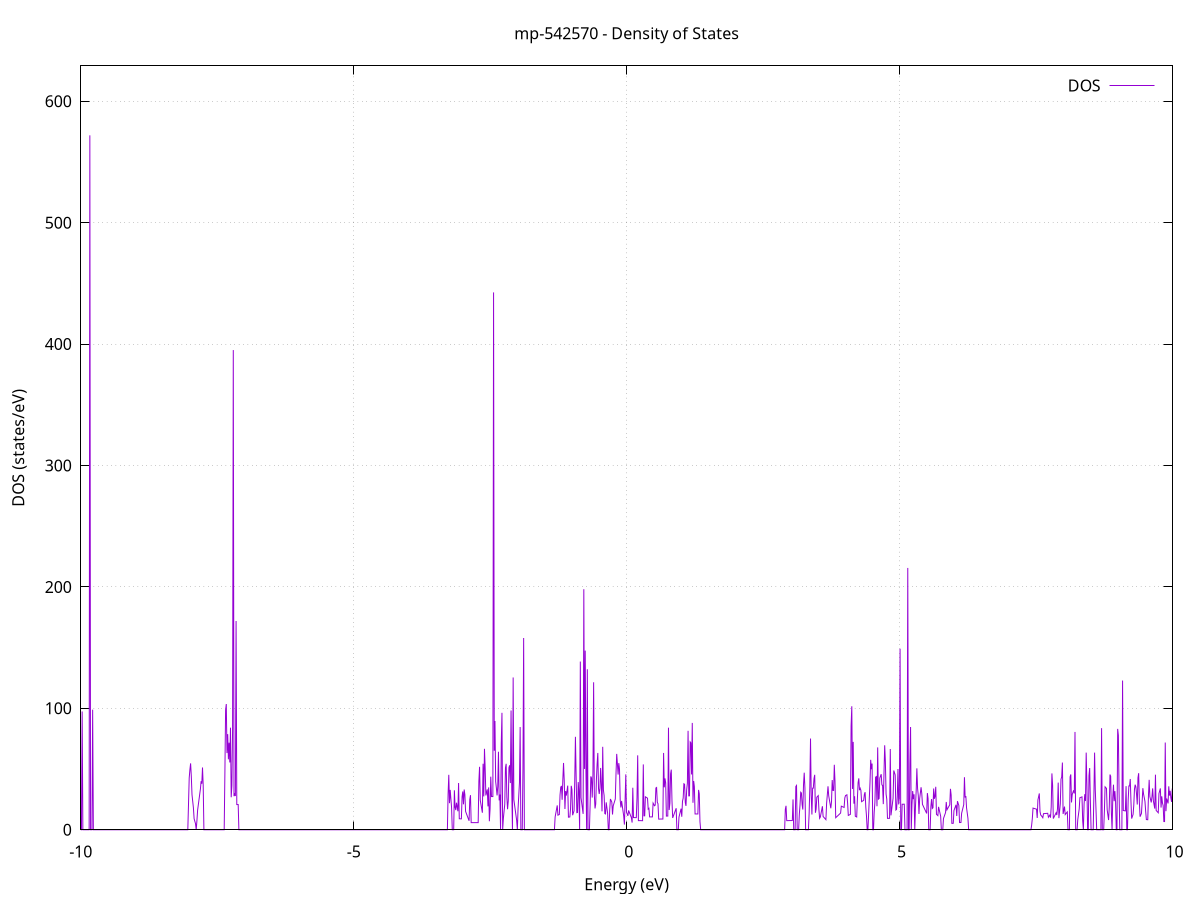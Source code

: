 set title 'mp-542570 - Density of States'
set xlabel 'Energy (eV)'
set ylabel 'DOS (states/eV)'
set grid
set xrange [-10:10]
set yrange [0:629.155]
set xzeroaxis lt -1
set terminal png size 800,600
set output 'mp-542570_dos_gnuplot.png'
plot '-' using 1:2 with lines title 'DOS'
-14.204900 0.000000
-14.192100 0.000000
-14.179300 0.000000
-14.166500 0.000000
-14.153600 0.000000
-14.140800 0.000000
-14.128000 0.000000
-14.115200 0.000000
-14.102400 0.000000
-14.089600 0.000000
-14.076700 0.000000
-14.063900 0.000000
-14.051100 0.000000
-14.038300 0.000000
-14.025500 0.000000
-14.012600 0.000000
-13.999800 0.000000
-13.987000 0.000000
-13.974200 0.000000
-13.961400 0.000000
-13.948600 0.000000
-13.935700 0.000000
-13.922900 0.000000
-13.910100 0.000000
-13.897300 0.000000
-13.884500 0.000000
-13.871600 0.000000
-13.858800 0.000000
-13.846000 0.000000
-13.833200 0.000000
-13.820400 0.000000
-13.807600 0.000000
-13.794700 0.000000
-13.781900 0.000000
-13.769100 0.000000
-13.756300 0.000000
-13.743500 0.000000
-13.730700 0.000000
-13.717800 0.000000
-13.705000 0.000000
-13.692200 0.000000
-13.679400 0.000000
-13.666600 0.000000
-13.653700 0.000000
-13.640900 0.000000
-13.628100 0.000000
-13.615300 0.000000
-13.602500 0.000000
-13.589700 0.000000
-13.576800 0.000000
-13.564000 0.000000
-13.551200 0.000000
-13.538400 0.000000
-13.525600 0.000000
-13.512700 0.000000
-13.499900 0.000000
-13.487100 0.000000
-13.474300 0.000000
-13.461500 0.000000
-13.448700 0.000000
-13.435800 0.000000
-13.423000 0.000000
-13.410200 0.000000
-13.397400 0.000000
-13.384600 0.000000
-13.371700 0.000000
-13.358900 0.000000
-13.346100 0.000000
-13.333300 0.000000
-13.320500 0.000000
-13.307700 0.000000
-13.294800 0.000000
-13.282000 0.000000
-13.269200 0.000000
-13.256400 0.000000
-13.243600 0.000000
-13.230700 0.000000
-13.217900 0.000000
-13.205100 0.000000
-13.192300 0.000000
-13.179500 0.000000
-13.166700 0.000000
-13.153800 0.000000
-13.141000 0.000000
-13.128200 0.000000
-13.115400 0.000000
-13.102600 0.000000
-13.089800 0.000000
-13.076900 0.000000
-13.064100 0.000000
-13.051300 0.000000
-13.038500 14.055400
-13.025700 20.006400
-13.012800 25.957400
-13.000000 16.840000
-12.987200 15.193200
-12.974400 50.339700
-12.961600 66.183000
-12.948800 67.317700
-12.935900 46.147400
-12.923100 0.000000
-12.910300 0.000000
-12.897500 78.580800
-12.884700 88.558800
-12.871800 78.320600
-12.859000 48.504500
-12.846200 21.142100
-12.833400 0.000000
-12.820600 0.000000
-12.807800 0.000000
-12.794900 0.000000
-12.782100 0.000000
-12.769300 0.000000
-12.756500 0.000000
-12.743700 0.000000
-12.730800 0.000000
-12.718000 0.000000
-12.705200 0.000000
-12.692400 0.000000
-12.679600 0.000000
-12.666800 0.000000
-12.653900 0.000000
-12.641100 0.000000
-12.628300 0.000000
-12.615500 0.000000
-12.602700 0.000000
-12.589800 0.000000
-12.577000 0.000000
-12.564200 0.000000
-12.551400 0.000000
-12.538600 0.000000
-12.525800 0.000000
-12.512900 0.000000
-12.500100 0.000000
-12.487300 0.000000
-12.474500 0.000000
-12.461700 0.000000
-12.448900 0.000000
-12.436000 0.000000
-12.423200 0.000000
-12.410400 0.000000
-12.397600 0.000000
-12.384800 0.000000
-12.371900 0.000000
-12.359100 0.000000
-12.346300 0.000000
-12.333500 0.000000
-12.320700 0.000000
-12.307900 0.000000
-12.295000 0.000000
-12.282200 0.000000
-12.269400 0.000000
-12.256600 0.000000
-12.243800 0.000000
-12.230900 0.000000
-12.218100 0.000000
-12.205300 0.000000
-12.192500 0.000000
-12.179700 0.000000
-12.166900 0.000000
-12.154000 0.000000
-12.141200 0.000000
-12.128400 0.000000
-12.115600 0.000000
-12.102800 0.000000
-12.089900 0.000000
-12.077100 0.000000
-12.064300 0.000000
-12.051500 0.000000
-12.038700 0.000000
-12.025900 0.000000
-12.013000 0.000000
-12.000200 0.000000
-11.987400 0.000000
-11.974600 0.000000
-11.961800 0.000000
-11.948900 0.000000
-11.936100 0.000000
-11.923300 0.000000
-11.910500 0.000000
-11.897700 0.000000
-11.884900 0.000000
-11.872000 0.000000
-11.859200 31.071400
-11.846400 119.090700
-11.833600 59.494700
-11.820800 92.616300
-11.808000 0.000000
-11.795100 112.006900
-11.782300 0.000000
-11.769500 90.706800
-11.756700 155.753600
-11.743900 159.948600
-11.731000 88.718900
-11.718200 220.281100
-11.705400 82.932400
-11.692600 85.555300
-11.679800 32.391600
-11.667000 0.000000
-11.654100 0.000000
-11.641300 0.000000
-11.628500 0.000000
-11.615700 0.000000
-11.602900 0.000000
-11.590000 0.000000
-11.577200 0.000000
-11.564400 0.000000
-11.551600 0.000000
-11.538800 0.000000
-11.526000 0.000000
-11.513100 0.000000
-11.500300 0.000000
-11.487500 0.000000
-11.474700 0.000000
-11.461900 0.000000
-11.449000 0.000000
-11.436200 0.000000
-11.423400 0.000000
-11.410600 0.000000
-11.397800 0.000000
-11.385000 0.000000
-11.372100 0.000000
-11.359300 0.000000
-11.346500 0.000000
-11.333700 0.000000
-11.320900 0.000000
-11.308000 0.000000
-11.295200 0.000000
-11.282400 0.000000
-11.269600 0.000000
-11.256800 0.000000
-11.244000 0.000000
-11.231100 0.000000
-11.218300 0.000000
-11.205500 0.000000
-11.192700 0.000000
-11.179900 0.000000
-11.167100 0.000000
-11.154200 0.000000
-11.141400 0.000000
-11.128600 0.000000
-11.115800 0.000000
-11.103000 0.000000
-11.090100 0.000000
-11.077300 0.000000
-11.064500 0.000000
-11.051700 0.000000
-11.038900 0.000000
-11.026100 0.000000
-11.013200 0.000000
-11.000400 0.000000
-10.987600 0.000000
-10.974800 0.000000
-10.962000 0.000000
-10.949100 0.000000
-10.936300 0.000000
-10.923500 0.000000
-10.910700 0.000000
-10.897900 0.000000
-10.885100 0.000000
-10.872200 0.000000
-10.859400 0.000000
-10.846600 0.000000
-10.833800 96.412400
-10.821000 34.598100
-10.808100 34.232600
-10.795300 33.867100
-10.782500 108.345300
-10.769700 137.497300
-10.756900 45.997800
-10.744100 23.108300
-10.731200 38.028600
-10.718400 0.000000
-10.705600 0.000000
-10.692800 0.000000
-10.680000 0.000000
-10.667100 0.000000
-10.654300 0.000000
-10.641500 0.000000
-10.628700 0.000000
-10.615900 0.000000
-10.603100 0.000000
-10.590200 0.000000
-10.577400 0.000000
-10.564600 0.000000
-10.551800 0.000000
-10.539000 0.000000
-10.526200 0.000000
-10.513300 0.000000
-10.500500 0.000000
-10.487700 0.000000
-10.474900 0.000000
-10.462100 0.000000
-10.449200 0.000000
-10.436400 0.000000
-10.423600 0.000000
-10.410800 0.000000
-10.398000 0.000000
-10.385200 0.000000
-10.372300 0.000000
-10.359500 0.000000
-10.346700 0.000000
-10.333900 0.000000
-10.321100 0.000000
-10.308200 0.000000
-10.295400 0.000000
-10.282600 0.000000
-10.269800 0.000000
-10.257000 0.000000
-10.244200 0.000000
-10.231300 0.000000
-10.218500 0.000000
-10.205700 0.000000
-10.192900 0.000000
-10.180100 0.000000
-10.167200 0.000000
-10.154400 0.000000
-10.141600 0.000000
-10.128800 0.000000
-10.116000 0.000000
-10.103200 0.000000
-10.090300 0.000000
-10.077500 0.000000
-10.064700 0.000000
-10.051900 0.000000
-10.039100 0.000000
-10.026200 0.000000
-10.013400 0.000000
-10.000600 0.000000
-9.987800 0.000000
-9.975000 97.463000
-9.962200 0.000000
-9.949300 0.000000
-9.936500 0.000000
-9.923700 0.000000
-9.910900 0.000000
-9.898100 0.000000
-9.885300 0.000000
-9.872400 0.000000
-9.859600 0.000000
-9.846800 0.000000
-9.834000 571.959200
-9.821200 0.000000
-9.808300 0.000000
-9.795500 0.000000
-9.782700 98.902300
-9.769900 0.000000
-9.757100 0.000000
-9.744300 0.000000
-9.731400 0.000000
-9.718600 0.000000
-9.705800 0.000000
-9.693000 0.000000
-9.680200 0.000000
-9.667300 0.000000
-9.654500 0.000000
-9.641700 0.000000
-9.628900 0.000000
-9.616100 0.000000
-9.603300 0.000000
-9.590400 0.000000
-9.577600 0.000000
-9.564800 0.000000
-9.552000 0.000000
-9.539200 0.000000
-9.526300 0.000000
-9.513500 0.000000
-9.500700 0.000000
-9.487900 0.000000
-9.475100 0.000000
-9.462300 0.000000
-9.449400 0.000000
-9.436600 0.000000
-9.423800 0.000000
-9.411000 0.000000
-9.398200 0.000000
-9.385300 0.000000
-9.372500 0.000000
-9.359700 0.000000
-9.346900 0.000000
-9.334100 0.000000
-9.321300 0.000000
-9.308400 0.000000
-9.295600 0.000000
-9.282800 0.000000
-9.270000 0.000000
-9.257200 0.000000
-9.244400 0.000000
-9.231500 0.000000
-9.218700 0.000000
-9.205900 0.000000
-9.193100 0.000000
-9.180300 0.000000
-9.167400 0.000000
-9.154600 0.000000
-9.141800 0.000000
-9.129000 0.000000
-9.116200 0.000000
-9.103400 0.000000
-9.090500 0.000000
-9.077700 0.000000
-9.064900 0.000000
-9.052100 0.000000
-9.039300 0.000000
-9.026400 0.000000
-9.013600 0.000000
-9.000800 0.000000
-8.988000 0.000000
-8.975200 0.000000
-8.962400 0.000000
-8.949500 0.000000
-8.936700 0.000000
-8.923900 0.000000
-8.911100 0.000000
-8.898300 0.000000
-8.885400 0.000000
-8.872600 0.000000
-8.859800 0.000000
-8.847000 0.000000
-8.834200 0.000000
-8.821400 0.000000
-8.808500 0.000000
-8.795700 0.000000
-8.782900 0.000000
-8.770100 0.000000
-8.757300 0.000000
-8.744400 0.000000
-8.731600 0.000000
-8.718800 0.000000
-8.706000 0.000000
-8.693200 0.000000
-8.680400 0.000000
-8.667500 0.000000
-8.654700 0.000000
-8.641900 0.000000
-8.629100 0.000000
-8.616300 0.000000
-8.603500 0.000000
-8.590600 0.000000
-8.577800 0.000000
-8.565000 0.000000
-8.552200 0.000000
-8.539400 0.000000
-8.526500 0.000000
-8.513700 0.000000
-8.500900 0.000000
-8.488100 0.000000
-8.475300 0.000000
-8.462500 0.000000
-8.449600 0.000000
-8.436800 0.000000
-8.424000 0.000000
-8.411200 0.000000
-8.398400 0.000000
-8.385500 0.000000
-8.372700 0.000000
-8.359900 0.000000
-8.347100 0.000000
-8.334300 0.000000
-8.321500 0.000000
-8.308600 0.000000
-8.295800 0.000000
-8.283000 0.000000
-8.270200 0.000000
-8.257400 0.000000
-8.244500 0.000000
-8.231700 0.000000
-8.218900 0.000000
-8.206100 0.000000
-8.193300 0.000000
-8.180500 0.000000
-8.167600 0.000000
-8.154800 0.000000
-8.142000 0.000000
-8.129200 0.000000
-8.116400 0.000000
-8.103500 0.000000
-8.090700 0.000000
-8.077900 0.000000
-8.065100 0.000000
-8.052300 0.000000
-8.039500 0.000000
-8.026600 21.396400
-8.013800 42.651300
-8.001000 49.609300
-7.988200 54.708900
-7.975400 44.073700
-7.962600 28.885700
-7.949700 23.501400
-7.936900 18.117100
-7.924100 9.114500
-7.911300 7.089200
-7.898500 5.063800
-7.885600 0.000000
-7.872800 7.347100
-7.860000 16.107600
-7.847200 20.481000
-7.834400 24.854400
-7.821600 29.227800
-7.808700 33.601300
-7.795900 39.992400
-7.783100 37.932200
-7.770300 51.301000
-7.757500 36.690100
-7.744600 0.000000
-7.731800 0.000000
-7.719000 0.000000
-7.706200 0.000000
-7.693400 0.000000
-7.680600 0.000000
-7.667700 0.000000
-7.654900 0.000000
-7.642100 0.000000
-7.629300 0.000000
-7.616500 0.000000
-7.603600 0.000000
-7.590800 0.000000
-7.578000 0.000000
-7.565200 0.000000
-7.552400 0.000000
-7.539600 0.000000
-7.526700 0.000000
-7.513900 0.000000
-7.501100 0.000000
-7.488300 0.000000
-7.475500 0.000000
-7.462600 0.000000
-7.449800 0.000000
-7.437000 0.000000
-7.424200 0.000000
-7.411400 0.000000
-7.398600 0.000000
-7.385700 0.000000
-7.372900 0.000000
-7.360100 46.740300
-7.347300 98.535700
-7.334500 103.566900
-7.321700 63.182800
-7.308800 78.740300
-7.296000 58.041000
-7.283200 71.701500
-7.270400 55.458600
-7.257600 84.093500
-7.244700 26.765400
-7.231900 36.473700
-7.219100 83.822300
-7.206300 395.101000
-7.193500 27.677000
-7.180700 29.340300
-7.167800 27.841400
-7.155000 171.926000
-7.142200 20.756300
-7.129400 20.777700
-7.116600 20.799200
-7.103700 0.000000
-7.090900 0.000000
-7.078100 0.000000
-7.065300 0.000000
-7.052500 0.000000
-7.039700 0.000000
-7.026800 0.000000
-7.014000 0.000000
-7.001200 0.000000
-6.988400 0.000000
-6.975600 0.000000
-6.962700 0.000000
-6.949900 0.000000
-6.937100 0.000000
-6.924300 0.000000
-6.911500 0.000000
-6.898700 0.000000
-6.885800 0.000000
-6.873000 0.000000
-6.860200 0.000000
-6.847400 0.000000
-6.834600 0.000000
-6.821700 0.000000
-6.808900 0.000000
-6.796100 0.000000
-6.783300 0.000000
-6.770500 0.000000
-6.757700 0.000000
-6.744800 0.000000
-6.732000 0.000000
-6.719200 0.000000
-6.706400 0.000000
-6.693600 0.000000
-6.680800 0.000000
-6.667900 0.000000
-6.655100 0.000000
-6.642300 0.000000
-6.629500 0.000000
-6.616700 0.000000
-6.603800 0.000000
-6.591000 0.000000
-6.578200 0.000000
-6.565400 0.000000
-6.552600 0.000000
-6.539800 0.000000
-6.526900 0.000000
-6.514100 0.000000
-6.501300 0.000000
-6.488500 0.000000
-6.475700 0.000000
-6.462800 0.000000
-6.450000 0.000000
-6.437200 0.000000
-6.424400 0.000000
-6.411600 0.000000
-6.398800 0.000000
-6.385900 0.000000
-6.373100 0.000000
-6.360300 0.000000
-6.347500 0.000000
-6.334700 0.000000
-6.321800 0.000000
-6.309000 0.000000
-6.296200 0.000000
-6.283400 0.000000
-6.270600 0.000000
-6.257800 0.000000
-6.244900 0.000000
-6.232100 0.000000
-6.219300 0.000000
-6.206500 0.000000
-6.193700 0.000000
-6.180800 0.000000
-6.168000 0.000000
-6.155200 0.000000
-6.142400 0.000000
-6.129600 0.000000
-6.116800 0.000000
-6.103900 0.000000
-6.091100 0.000000
-6.078300 0.000000
-6.065500 0.000000
-6.052700 0.000000
-6.039900 0.000000
-6.027000 0.000000
-6.014200 0.000000
-6.001400 0.000000
-5.988600 0.000000
-5.975800 0.000000
-5.962900 0.000000
-5.950100 0.000000
-5.937300 0.000000
-5.924500 0.000000
-5.911700 0.000000
-5.898900 0.000000
-5.886000 0.000000
-5.873200 0.000000
-5.860400 0.000000
-5.847600 0.000000
-5.834800 0.000000
-5.821900 0.000000
-5.809100 0.000000
-5.796300 0.000000
-5.783500 0.000000
-5.770700 0.000000
-5.757900 0.000000
-5.745000 0.000000
-5.732200 0.000000
-5.719400 0.000000
-5.706600 0.000000
-5.693800 0.000000
-5.680900 0.000000
-5.668100 0.000000
-5.655300 0.000000
-5.642500 0.000000
-5.629700 0.000000
-5.616900 0.000000
-5.604000 0.000000
-5.591200 0.000000
-5.578400 0.000000
-5.565600 0.000000
-5.552800 0.000000
-5.539900 0.000000
-5.527100 0.000000
-5.514300 0.000000
-5.501500 0.000000
-5.488700 0.000000
-5.475900 0.000000
-5.463000 0.000000
-5.450200 0.000000
-5.437400 0.000000
-5.424600 0.000000
-5.411800 0.000000
-5.399000 0.000000
-5.386100 0.000000
-5.373300 0.000000
-5.360500 0.000000
-5.347700 0.000000
-5.334900 0.000000
-5.322000 0.000000
-5.309200 0.000000
-5.296400 0.000000
-5.283600 0.000000
-5.270800 0.000000
-5.258000 0.000000
-5.245100 0.000000
-5.232300 0.000000
-5.219500 0.000000
-5.206700 0.000000
-5.193900 0.000000
-5.181000 0.000000
-5.168200 0.000000
-5.155400 0.000000
-5.142600 0.000000
-5.129800 0.000000
-5.117000 0.000000
-5.104100 0.000000
-5.091300 0.000000
-5.078500 0.000000
-5.065700 0.000000
-5.052900 0.000000
-5.040000 0.000000
-5.027200 0.000000
-5.014400 0.000000
-5.001600 0.000000
-4.988800 0.000000
-4.976000 0.000000
-4.963100 0.000000
-4.950300 0.000000
-4.937500 0.000000
-4.924700 0.000000
-4.911900 0.000000
-4.899000 0.000000
-4.886200 0.000000
-4.873400 0.000000
-4.860600 0.000000
-4.847800 0.000000
-4.835000 0.000000
-4.822100 0.000000
-4.809300 0.000000
-4.796500 0.000000
-4.783700 0.000000
-4.770900 0.000000
-4.758100 0.000000
-4.745200 0.000000
-4.732400 0.000000
-4.719600 0.000000
-4.706800 0.000000
-4.694000 0.000000
-4.681100 0.000000
-4.668300 0.000000
-4.655500 0.000000
-4.642700 0.000000
-4.629900 0.000000
-4.617100 0.000000
-4.604200 0.000000
-4.591400 0.000000
-4.578600 0.000000
-4.565800 0.000000
-4.553000 0.000000
-4.540100 0.000000
-4.527300 0.000000
-4.514500 0.000000
-4.501700 0.000000
-4.488900 0.000000
-4.476100 0.000000
-4.463200 0.000000
-4.450400 0.000000
-4.437600 0.000000
-4.424800 0.000000
-4.412000 0.000000
-4.399100 0.000000
-4.386300 0.000000
-4.373500 0.000000
-4.360700 0.000000
-4.347900 0.000000
-4.335100 0.000000
-4.322200 0.000000
-4.309400 0.000000
-4.296600 0.000000
-4.283800 0.000000
-4.271000 0.000000
-4.258100 0.000000
-4.245300 0.000000
-4.232500 0.000000
-4.219700 0.000000
-4.206900 0.000000
-4.194100 0.000000
-4.181200 0.000000
-4.168400 0.000000
-4.155600 0.000000
-4.142800 0.000000
-4.130000 0.000000
-4.117200 0.000000
-4.104300 0.000000
-4.091500 0.000000
-4.078700 0.000000
-4.065900 0.000000
-4.053100 0.000000
-4.040200 0.000000
-4.027400 0.000000
-4.014600 0.000000
-4.001800 0.000000
-3.989000 0.000000
-3.976200 0.000000
-3.963300 0.000000
-3.950500 0.000000
-3.937700 0.000000
-3.924900 0.000000
-3.912100 0.000000
-3.899200 0.000000
-3.886400 0.000000
-3.873600 0.000000
-3.860800 0.000000
-3.848000 0.000000
-3.835200 0.000000
-3.822300 0.000000
-3.809500 0.000000
-3.796700 0.000000
-3.783900 0.000000
-3.771100 0.000000
-3.758200 0.000000
-3.745400 0.000000
-3.732600 0.000000
-3.719800 0.000000
-3.707000 0.000000
-3.694200 0.000000
-3.681300 0.000000
-3.668500 0.000000
-3.655700 0.000000
-3.642900 0.000000
-3.630100 0.000000
-3.617200 0.000000
-3.604400 0.000000
-3.591600 0.000000
-3.578800 0.000000
-3.566000 0.000000
-3.553200 0.000000
-3.540300 0.000000
-3.527500 0.000000
-3.514700 0.000000
-3.501900 0.000000
-3.489100 0.000000
-3.476300 0.000000
-3.463400 0.000000
-3.450600 0.000000
-3.437800 0.000000
-3.425000 0.000000
-3.412200 0.000000
-3.399300 0.000000
-3.386500 0.000000
-3.373700 0.000000
-3.360900 0.000000
-3.348100 0.000000
-3.335300 0.000000
-3.322400 0.000000
-3.309600 0.000000
-3.296800 0.000000
-3.284000 0.000000
-3.271200 29.396000
-3.258300 45.260800
-3.245500 21.889700
-3.232700 32.849300
-3.219900 25.522300
-3.207100 18.195200
-3.194300 0.000000
-3.181400 0.000000
-3.168600 0.000000
-3.155800 32.520300
-3.143000 18.537300
-3.130200 16.230600
-3.117300 22.281400
-3.104500 18.771900
-3.091700 15.262500
-3.078900 38.524400
-3.066100 9.065700
-3.053300 9.039400
-3.040400 9.013000
-3.027600 8.986600
-3.014800 27.182900
-3.002000 31.541200
-2.989200 20.971700
-2.976300 33.157500
-2.963500 28.844300
-2.950700 15.140600
-2.937900 13.594800
-2.925100 12.049000
-2.912300 10.503200
-2.899400 8.957400
-2.886600 7.411600
-2.873800 24.926200
-2.861000 28.506800
-2.848200 5.856700
-2.835400 5.857700
-2.822500 5.858600
-2.809700 5.859500
-2.796900 5.860400
-2.784100 5.861300
-2.771300 5.862300
-2.758400 5.863200
-2.745600 5.864100
-2.732800 5.865000
-2.720000 5.866000
-2.707200 40.020300
-2.694400 51.860800
-2.681500 24.252300
-2.668700 20.849600
-2.655900 17.446900
-2.643100 14.044100
-2.630300 54.364800
-2.617400 27.477100
-2.604600 66.672900
-2.591800 50.455100
-2.579000 28.277200
-2.566200 30.773000
-2.553400 33.268800
-2.540500 19.275500
-2.527700 34.906400
-2.514900 7.042900
-2.502100 17.141800
-2.489300 43.739400
-2.476400 27.346200
-2.463600 27.354500
-2.450800 27.362900
-2.438000 442.587000
-2.425200 65.102800
-2.412400 89.571700
-2.399500 39.726900
-2.386700 34.496000
-2.373900 28.289100
-2.361100 35.552200
-2.348300 64.263300
-2.335400 24.214600
-2.322600 29.023200
-2.309800 0.000000
-2.297000 71.216900
-2.284200 96.345700
-2.271400 0.000000
-2.258500 9.160700
-2.245700 15.118600
-2.232900 21.076600
-2.220100 50.997900
-2.207300 54.338700
-2.194500 26.717400
-2.181600 16.927700
-2.168800 23.710500
-2.156000 51.133200
-2.143200 53.119900
-2.130400 38.491000
-2.117500 98.252900
-2.104700 33.280100
-2.091900 0.000000
-2.079100 125.415000
-2.066300 24.789500
-2.053500 20.515000
-2.040600 16.240500
-2.027800 11.965900
-2.015000 7.691400
-2.002200 0.000000
-1.989400 17.331300
-1.976500 28.017600
-1.963700 38.703900
-1.950900 84.615400
-1.938100 0.000000
-1.925300 0.000000
-1.912500 0.000000
-1.899600 49.785700
-1.886800 157.965900
-1.874000 0.000000
-1.861200 0.000000
-1.848400 0.000000
-1.835500 0.000000
-1.822700 0.000000
-1.809900 0.000000
-1.797100 0.000000
-1.784300 0.000000
-1.771500 0.000000
-1.758600 0.000000
-1.745800 0.000000
-1.733000 0.000000
-1.720200 0.000000
-1.707400 0.000000
-1.694500 0.000000
-1.681700 0.000000
-1.668900 0.000000
-1.656100 0.000000
-1.643300 0.000000
-1.630500 0.000000
-1.617600 0.000000
-1.604800 0.000000
-1.592000 0.000000
-1.579200 0.000000
-1.566400 0.000000
-1.553600 0.000000
-1.540700 0.000000
-1.527900 0.000000
-1.515100 0.000000
-1.502300 0.000000
-1.489500 0.000000
-1.476600 0.000000
-1.463800 0.000000
-1.451000 0.000000
-1.438200 0.000000
-1.425400 0.000000
-1.412600 0.000000
-1.399700 0.000000
-1.386900 0.000000
-1.374100 0.000000
-1.361300 0.000000
-1.348500 0.000000
-1.335600 0.000000
-1.322800 0.000000
-1.310000 10.621500
-1.297200 13.774700
-1.284400 16.927800
-1.271600 20.081000
-1.258700 12.024200
-1.245900 12.302200
-1.233100 12.580100
-1.220300 28.630500
-1.207500 34.974800
-1.194600 36.129900
-1.181800 24.691500
-1.169000 41.258500
-1.156200 55.046900
-1.143400 40.633800
-1.130600 17.114100
-1.117700 31.917500
-1.104900 28.167800
-1.092100 32.262600
-1.079300 36.357400
-1.066500 10.371200
-1.053600 10.459200
-1.040800 10.547300
-1.028000 17.234800
-1.015200 36.206100
-1.002400 33.074100
-0.989600 11.997200
-0.976700 13.796500
-0.963900 15.595700
-0.951100 39.562800
-0.938300 76.577100
-0.925500 44.458500
-0.912700 14.078600
-0.899800 14.235700
-0.887000 39.283300
-0.874200 29.962000
-0.861400 0.000000
-0.848600 138.573300
-0.835700 26.427600
-0.822900 21.982500
-0.810100 17.537500
-0.797300 13.092400
-0.784500 198.164000
-0.771700 50.093900
-0.758800 147.578200
-0.746000 49.580100
-0.733200 0.000000
-0.720400 132.168200
-0.707600 0.000000
-0.694700 0.000000
-0.681900 0.000000
-0.669100 20.372000
-0.656300 43.953200
-0.643500 42.648800
-0.630700 26.539000
-0.617800 45.281400
-0.605000 121.477500
-0.592200 29.060700
-0.579400 17.559800
-0.566600 21.130900
-0.553700 41.549300
-0.540900 54.257600
-0.528100 63.270100
-0.515300 33.844200
-0.502500 29.466300
-0.489700 34.172900
-0.476800 50.907500
-0.464000 36.683300
-0.451200 15.180200
-0.438400 68.316000
-0.425600 32.738900
-0.412700 28.241700
-0.399900 13.327400
-0.387100 13.032900
-0.374300 22.588800
-0.361500 18.135700
-0.348700 13.682600
-0.335800 0.000000
-0.323000 0.000000
-0.310200 16.479300
-0.297400 25.354800
-0.284600 24.102700
-0.271800 22.850500
-0.258900 12.576700
-0.246100 19.672500
-0.233300 21.561600
-0.220500 23.450700
-0.207700 25.339700
-0.194800 46.483900
-0.182000 62.495500
-0.169200 54.320800
-0.156400 45.455700
-0.143600 54.904400
-0.130800 49.787900
-0.117900 24.528000
-0.105100 18.344700
-0.092300 23.735800
-0.079500 19.591900
-0.066700 15.448000
-0.053800 11.304200
-0.041000 4.270700
-0.028200 24.899300
-0.015400 45.641200
-0.002600 14.452400
0.010200 12.956100
0.023100 11.459800
0.035900 15.934800
0.048700 14.432700
0.061500 12.930500
0.074300 11.428400
0.087200 9.926200
0.100000 5.942100
0.112800 34.602600
0.125600 10.040900
0.138400 10.030300
0.151200 10.019700
0.164100 10.009100
0.176900 9.998500
0.189700 26.498600
0.202500 61.318900
0.215300 7.528300
0.228200 7.522300
0.241000 7.516300
0.253800 7.510200
0.266600 7.504200
0.279400 7.498200
0.292200 7.492100
0.305100 53.829800
0.317900 11.496300
0.330700 11.487900
0.343500 27.150900
0.356300 26.777800
0.369100 26.404700
0.382000 26.031600
0.394800 17.051800
0.407600 17.626900
0.420400 10.602800
0.433200 10.601900
0.446100 10.601000
0.458900 10.600100
0.471700 10.599300
0.484500 21.968500
0.497300 20.875700
0.510100 19.783000
0.523000 20.275800
0.535800 34.423400
0.548600 34.812200
0.561400 22.667100
0.574200 21.399700
0.587100 8.794300
0.599900 8.806600
0.612700 8.818900
0.625500 8.831300
0.638300 8.843600
0.651100 8.855900
0.664000 8.868200
0.676800 63.283900
0.689600 34.992800
0.702400 42.303500
0.715200 38.610300
0.728100 11.280100
0.740900 11.294900
0.753700 11.309700
0.766500 84.093800
0.779300 16.283600
0.792100 21.791400
0.805000 46.137500
0.817800 49.536700
0.830600 23.744400
0.843400 9.763300
0.856200 11.356700
0.869100 12.950100
0.881900 14.543600
0.894700 16.137000
0.907500 17.730400
0.920300 0.000000
0.933100 0.000000
0.946000 0.000000
0.958800 10.442100
0.971600 12.754700
0.984400 15.067400
0.997200 17.380000
1.010000 10.740100
1.022900 23.430400
1.035700 26.103300
1.048500 37.887900
1.061300 37.515100
1.074100 22.522700
1.087000 19.662600
1.099800 32.992300
1.112600 38.291900
1.125400 81.532000
1.138200 27.930100
1.151000 27.943000
1.163900 72.344600
1.176700 71.576100
1.189500 45.544100
1.202300 88.020300
1.215100 22.241100
1.228000 40.200200
1.240800 35.539700
1.253600 13.011800
1.266400 13.011100
1.279200 13.010300
1.292000 13.009600
1.304900 13.008800
1.317700 32.830800
1.330500 29.622000
1.343300 6.729600
1.356100 0.000000
1.369000 0.000000
1.381800 0.000000
1.394600 0.000000
1.407400 0.000000
1.420200 0.000000
1.433000 0.000000
1.445900 0.000000
1.458700 0.000000
1.471500 0.000000
1.484300 0.000000
1.497100 0.000000
1.510000 0.000000
1.522800 0.000000
1.535600 0.000000
1.548400 0.000000
1.561200 0.000000
1.574000 0.000000
1.586900 0.000000
1.599700 0.000000
1.612500 0.000000
1.625300 0.000000
1.638100 0.000000
1.650900 0.000000
1.663800 0.000000
1.676600 0.000000
1.689400 0.000000
1.702200 0.000000
1.715000 0.000000
1.727900 0.000000
1.740700 0.000000
1.753500 0.000000
1.766300 0.000000
1.779100 0.000000
1.791900 0.000000
1.804800 0.000000
1.817600 0.000000
1.830400 0.000000
1.843200 0.000000
1.856000 0.000000
1.868900 0.000000
1.881700 0.000000
1.894500 0.000000
1.907300 0.000000
1.920100 0.000000
1.932900 0.000000
1.945800 0.000000
1.958600 0.000000
1.971400 0.000000
1.984200 0.000000
1.997000 0.000000
2.009900 0.000000
2.022700 0.000000
2.035500 0.000000
2.048300 0.000000
2.061100 0.000000
2.073900 0.000000
2.086800 0.000000
2.099600 0.000000
2.112400 0.000000
2.125200 0.000000
2.138000 0.000000
2.150900 0.000000
2.163700 0.000000
2.176500 0.000000
2.189300 0.000000
2.202100 0.000000
2.214900 0.000000
2.227800 0.000000
2.240600 0.000000
2.253400 0.000000
2.266200 0.000000
2.279000 0.000000
2.291800 0.000000
2.304700 0.000000
2.317500 0.000000
2.330300 0.000000
2.343100 0.000000
2.355900 0.000000
2.368800 0.000000
2.381600 0.000000
2.394400 0.000000
2.407200 0.000000
2.420000 0.000000
2.432800 0.000000
2.445700 0.000000
2.458500 0.000000
2.471300 0.000000
2.484100 0.000000
2.496900 0.000000
2.509800 0.000000
2.522600 0.000000
2.535400 0.000000
2.548200 0.000000
2.561000 0.000000
2.573800 0.000000
2.586700 0.000000
2.599500 0.000000
2.612300 0.000000
2.625100 0.000000
2.637900 0.000000
2.650800 0.000000
2.663600 0.000000
2.676400 0.000000
2.689200 0.000000
2.702000 0.000000
2.714800 0.000000
2.727700 0.000000
2.740500 0.000000
2.753300 0.000000
2.766100 0.000000
2.778900 0.000000
2.791800 0.000000
2.804600 0.000000
2.817400 0.000000
2.830200 0.000000
2.843000 0.000000
2.855800 0.000000
2.868700 0.000000
2.881500 0.000000
2.894300 0.000000
2.907100 16.869300
2.919900 19.751200
2.932700 7.522300
2.945600 7.535100
2.958400 7.547800
2.971200 7.560500
2.984000 7.573200
2.996800 7.586000
3.009700 7.598700
3.022500 7.611400
3.035300 7.624100
3.048100 25.012300
3.060900 0.000000
3.073700 0.000000
3.086600 0.000000
3.099400 35.653300
3.112200 36.482900
3.125000 0.000000
3.137800 0.000000
3.150700 0.000000
3.163500 12.803800
3.176300 20.453400
3.189100 30.919000
3.201900 30.305200
3.214700 20.767400
3.227600 16.654800
3.240400 37.314200
3.253200 46.994000
3.266000 34.220900
3.278800 0.000000
3.291700 0.000000
3.304500 0.000000
3.317300 0.000000
3.330100 0.000000
3.342900 13.002900
3.355700 34.952000
3.368600 75.162400
3.381400 28.355100
3.394200 12.541800
3.407000 34.285900
3.419800 34.282300
3.432700 42.248500
3.445500 45.262300
3.458300 14.004700
3.471100 17.022100
3.483900 26.827900
3.496700 27.474500
3.509600 28.121100
3.522400 16.541000
3.535200 9.429000
3.548000 10.438900
3.560800 13.413600
3.573600 16.388300
3.586500 19.362900
3.599300 10.962400
3.612100 10.305600
3.624900 9.648800
3.637700 8.992000
3.650600 8.335200
3.663400 21.802000
3.676200 28.809000
3.689000 35.816000
3.701800 28.050400
3.714600 24.605700
3.727500 21.161000
3.740300 17.716300
3.753100 23.161700
3.765900 40.981400
3.778700 32.470200
3.791600 32.362000
3.804400 53.532100
3.817200 39.567600
3.830000 9.926500
3.842800 10.476200
3.855600 11.025800
3.868500 11.575500
3.881300 12.125200
3.894100 12.674900
3.906900 13.224600
3.919700 13.774300
3.932600 19.438400
3.945400 19.175600
3.958200 18.912900
3.971000 18.650100
3.983800 18.387300
3.996600 26.223700
4.009500 28.171400
4.022300 28.493700
4.035100 28.816000
4.047900 22.029500
4.060700 11.818300
4.073600 12.112600
4.086400 12.407000
4.099200 12.701300
4.112000 85.387900
4.124800 101.718200
4.137600 33.661600
4.150500 72.383100
4.163300 21.520900
4.176100 27.633600
4.188900 11.174900
4.201700 10.856000
4.214500 10.537000
4.227400 25.577600
4.240200 38.855900
4.253000 42.354600
4.265800 32.618800
4.278600 34.155300
4.291500 32.446400
4.304300 23.156300
4.317100 23.516800
4.329900 23.877400
4.342700 24.237900
4.355500 29.241000
4.368400 30.985600
4.381200 18.744900
4.394000 11.247100
4.406800 0.000000
4.419600 0.000000
4.432500 12.372400
4.445300 25.669400
4.458100 38.966500
4.470900 57.611300
4.483700 49.840900
4.496500 54.521500
4.509400 0.000000
4.522200 0.000000
4.535000 14.369000
4.547800 22.480700
4.560600 43.345900
4.573500 43.775200
4.586300 19.383000
4.599100 67.854100
4.611900 25.232600
4.624700 25.739200
4.637500 42.602100
4.650400 44.190000
4.663200 45.778000
4.676000 36.955600
4.688800 36.631300
4.701600 21.130400
4.714500 46.367200
4.727300 69.605400
4.740100 56.029000
4.752900 29.339200
4.765700 25.244900
4.778500 9.384300
4.791400 9.407000
4.804200 9.429600
4.817000 9.452300
4.829800 66.527100
4.842600 11.868100
4.855400 16.556000
4.868300 21.243900
4.881100 25.931800
4.893900 48.821200
4.906700 46.991200
4.919500 45.161200
4.932400 16.266900
4.945200 16.780200
4.958000 27.028900
4.970800 50.050800
4.983600 20.875400
4.996400 26.445400
5.009300 149.168100
5.022100 0.000000
5.034900 0.000000
5.047700 21.021500
5.060500 21.043400
5.073400 21.065300
5.086200 21.087200
5.099000 0.000000
5.111800 0.000000
5.124600 0.000000
5.137400 0.000000
5.150300 215.644800
5.163100 0.000000
5.175900 0.000000
5.188700 54.891100
5.201500 84.645600
5.214400 0.000000
5.227200 20.775300
5.240000 31.922100
5.252800 25.230900
5.265600 29.201500
5.278400 0.000000
5.291300 19.218300
5.304100 32.053900
5.316900 50.566300
5.329700 34.033600
5.342500 28.306800
5.355400 13.003000
5.368200 25.734300
5.381000 30.371200
5.393800 35.008000
5.406600 29.969600
5.419400 20.925700
5.432300 19.683100
5.445100 18.440500
5.457900 17.197900
5.470700 15.955300
5.483500 14.712700
5.496300 13.470000
5.509200 30.226700
5.522000 25.672600
5.534800 0.000000
5.547600 0.000000
5.560400 0.000000
5.573300 19.272200
5.586100 25.283100
5.598900 17.531300
5.611700 18.155200
5.624500 34.003700
5.637300 25.514700
5.650200 27.588500
5.663000 35.406700
5.675800 12.700400
5.688600 12.181000
5.701400 11.661600
5.714300 18.877800
5.727100 16.319700
5.739900 13.761500
5.752700 11.203300
5.765500 0.000000
5.778300 0.000000
5.791200 0.000000
5.804000 9.226400
5.816800 10.874800
5.829600 12.523200
5.842400 14.171500
5.855300 22.878400
5.868100 16.453600
5.880900 17.484500
5.893700 18.515400
5.906500 19.546300
5.919300 20.577100
5.932200 33.717900
5.945000 28.651200
5.957800 5.273500
5.970600 5.299700
5.983400 5.326000
5.996300 15.860500
6.009100 17.435600
6.021900 19.010700
6.034700 20.585900
6.047500 11.342100
6.060300 23.578300
6.073200 21.750100
6.086000 19.921800
6.098800 5.950100
6.111600 5.966500
6.124400 5.982900
6.137200 13.663100
6.150100 16.017000
6.162900 18.370900
6.175700 20.724800
6.188500 43.298300
6.201300 26.569900
6.214200 27.732900
6.227000 18.087800
6.239800 13.762200
6.252600 9.436500
6.265400 0.000000
6.278200 0.000000
6.291100 0.000000
6.303900 0.000000
6.316700 0.000000
6.329500 0.000000
6.342300 0.000000
6.355200 0.000000
6.368000 0.000000
6.380800 0.000000
6.393600 0.000000
6.406400 0.000000
6.419200 0.000000
6.432100 0.000000
6.444900 0.000000
6.457700 0.000000
6.470500 0.000000
6.483300 0.000000
6.496200 0.000000
6.509000 0.000000
6.521800 0.000000
6.534600 0.000000
6.547400 0.000000
6.560200 0.000000
6.573100 0.000000
6.585900 0.000000
6.598700 0.000000
6.611500 0.000000
6.624300 0.000000
6.637200 0.000000
6.650000 0.000000
6.662800 0.000000
6.675600 0.000000
6.688400 0.000000
6.701200 0.000000
6.714100 0.000000
6.726900 0.000000
6.739700 0.000000
6.752500 0.000000
6.765300 0.000000
6.778100 0.000000
6.791000 0.000000
6.803800 0.000000
6.816600 0.000000
6.829400 0.000000
6.842200 0.000000
6.855100 0.000000
6.867900 0.000000
6.880700 0.000000
6.893500 0.000000
6.906300 0.000000
6.919100 0.000000
6.932000 0.000000
6.944800 0.000000
6.957600 0.000000
6.970400 0.000000
6.983200 0.000000
6.996100 0.000000
7.008900 0.000000
7.021700 0.000000
7.034500 0.000000
7.047300 0.000000
7.060100 0.000000
7.073000 0.000000
7.085800 0.000000
7.098600 0.000000
7.111400 0.000000
7.124200 0.000000
7.137100 0.000000
7.149900 0.000000
7.162700 0.000000
7.175500 0.000000
7.188300 0.000000
7.201100 0.000000
7.214000 0.000000
7.226800 0.000000
7.239600 0.000000
7.252400 0.000000
7.265200 0.000000
7.278100 0.000000
7.290900 0.000000
7.303700 0.000000
7.316500 0.000000
7.329300 0.000000
7.342100 0.000000
7.355000 0.000000
7.367800 0.000000
7.380600 0.000000
7.393400 0.000000
7.406200 0.000000
7.419000 3.564300
7.431900 9.216900
7.444700 17.861500
7.457500 17.682900
7.470300 17.504400
7.483100 17.325900
7.496000 17.147300
7.508800 16.968800
7.521600 9.698700
7.534400 24.564400
7.547200 27.249000
7.560000 29.933600
7.572900 15.068500
7.585700 12.154900
7.598500 11.553900
7.611300 10.727800
7.624100 9.901700
7.637000 13.281700
7.649800 13.328700
7.662600 13.375700
7.675400 13.422800
7.688200 13.469800
7.701000 13.516800
7.713900 13.563900
7.726700 10.318000
7.739500 11.191200
7.752300 12.064300
7.765100 9.981700
7.778000 18.828400
7.790800 46.439600
7.803600 36.626700
7.816400 9.226500
7.829200 10.423800
7.842000 11.621100
7.854900 12.818400
7.867700 14.015700
7.880500 12.156600
7.893300 17.547000
7.906100 38.866300
7.919000 9.582900
7.931800 15.449400
7.944600 21.315900
7.957400 41.670400
7.970200 43.512800
7.983000 55.369400
7.995900 13.046900
8.008700 16.079700
8.021500 19.112500
8.034300 12.513000
8.047100 13.248400
8.059900 13.983900
8.072800 14.719300
8.085600 0.000000
8.098400 0.000000
8.111200 0.000000
8.124000 43.562800
8.136900 45.576100
8.149700 22.510700
8.162500 28.919500
8.175300 30.715600
8.188100 32.511800
8.200900 29.912000
8.213800 80.575200
8.226600 0.000000
8.239400 0.000000
8.252200 0.000000
8.265000 8.462200
8.277900 12.806600
8.290700 17.151100
8.303500 26.407800
8.316300 26.635000
8.329100 26.862100
8.341900 27.089300
8.354800 7.159100
8.367600 0.000000
8.380400 21.322600
8.393200 29.335200
8.406000 23.697200
8.418900 63.562300
8.431700 37.258000
8.444500 0.000000
8.457300 0.000000
8.470100 44.557400
8.482900 50.862800
8.495800 22.613400
8.508600 0.000000
8.521400 0.000000
8.534200 0.000000
8.547000 0.000000
8.559900 27.947900
8.572700 63.556500
8.585500 33.006800
8.598300 16.896700
8.611100 0.000000
8.623900 0.000000
8.636800 0.000000
8.649600 0.000000
8.662400 0.000000
8.675200 0.000000
8.688000 0.000000
8.700800 83.709100
8.713700 0.000000
8.726500 0.000000
8.739300 0.000000
8.752100 15.026800
8.764900 35.373400
8.777800 34.723200
8.790600 34.073000
8.803400 16.433800
8.816200 12.223000
8.829000 8.012200
8.841800 18.833700
8.854700 45.494100
8.867500 44.062100
8.880300 13.762100
8.893100 0.000000
8.905900 26.290100
8.918800 37.117300
8.931600 23.555500
8.944400 31.872300
8.957200 22.949700
8.970000 0.000000
8.982800 0.000000
8.995700 83.086300
9.008500 77.718900
9.021300 30.686700
9.034100 0.000000
9.046900 0.000000
9.059800 0.000000
9.072600 0.000000
9.085400 122.896600
9.098200 15.857800
9.111000 15.753800
9.123800 15.649700
9.136700 15.545700
9.149500 35.915800
9.162300 0.000000
9.175100 0.000000
9.187900 24.287200
9.200800 36.075000
9.213600 36.066600
9.226400 41.819700
9.239200 23.202800
9.252000 9.216900
9.264800 10.944600
9.277700 12.672300
9.290500 20.035600
9.303300 33.368300
9.316100 37.136100
9.328900 35.325700
9.341700 29.100700
9.354600 20.786400
9.367400 42.811700
9.380200 46.603900
9.393000 22.952700
9.405800 10.772700
9.418700 12.129200
9.431500 13.485600
9.444300 23.489000
9.457100 34.249800
9.469900 29.418200
9.482700 26.402700
9.495600 23.387200
9.508400 15.297900
9.521200 8.407800
9.534000 8.340800
9.546800 8.273800
9.559700 28.287600
9.572500 41.120400
9.585300 27.366600
9.598100 24.940100
9.610900 22.513700
9.623700 27.070700
9.636600 34.104300
9.649400 23.925400
9.662200 20.694800
9.675000 17.464100
9.687800 45.358700
9.700700 15.936000
9.713500 15.291000
9.726300 14.646000
9.739100 14.001100
9.751900 29.810600
9.764700 31.936900
9.777600 34.063200
9.790400 18.264000
9.803200 27.553800
9.816000 22.127100
9.828800 19.913200
9.841700 6.782300
9.854500 6.767200
9.867300 71.844000
9.880100 15.337000
9.892900 25.752700
9.905700 23.726100
9.918600 21.699400
9.931400 35.781800
9.944200 28.160400
9.957000 32.081200
9.969800 26.407700
9.982600 22.984600
9.995500 33.572600
10.008300 35.530900
10.021100 33.529200
10.033900 24.578200
10.046700 24.229200
10.059600 23.880300
10.072400 23.531300
10.085200 23.182400
10.098000 18.821100
10.110800 47.253500
10.123600 14.003000
10.136500 16.440400
10.149300 18.877800
10.162100 21.315200
10.174900 39.103900
10.187700 36.447400
10.200600 24.086600
10.213400 19.304100
10.226200 16.307100
10.239000 13.310200
10.251800 10.313200
10.264600 7.316200
10.277500 0.000000
10.290300 0.000000
10.303100 0.000000
10.315900 0.000000
10.328700 0.000000
10.341600 0.000000
10.354400 0.000000
10.367200 0.000000
10.380000 0.000000
10.392800 0.000000
10.405600 0.000000
10.418500 0.000000
10.431300 0.000000
10.444100 0.000000
10.456900 0.000000
10.469700 0.000000
10.482600 0.000000
10.495400 0.000000
10.508200 0.000000
10.521000 0.000000
10.533800 0.000000
10.546600 0.000000
10.559500 0.000000
10.572300 0.000000
10.585100 0.000000
10.597900 0.000000
10.610700 0.000000
10.623500 0.000000
10.636400 0.000000
10.649200 0.000000
10.662000 0.000000
10.674800 0.000000
10.687600 0.000000
10.700500 0.000000
10.713300 0.000000
10.726100 0.000000
10.738900 0.000000
10.751700 0.000000
10.764500 0.000000
10.777400 0.000000
10.790200 0.000000
10.803000 0.000000
10.815800 0.000000
10.828600 0.000000
10.841500 0.000000
10.854300 0.000000
10.867100 0.000000
10.879900 0.000000
10.892700 0.000000
10.905500 0.000000
10.918400 0.000000
10.931200 0.000000
10.944000 0.000000
10.956800 0.000000
10.969600 0.000000
10.982500 0.000000
10.995300 0.000000
11.008100 0.000000
11.020900 0.000000
11.033700 0.000000
11.046500 0.000000
11.059400 0.000000
11.072200 0.000000
11.085000 0.000000
11.097800 0.000000
11.110600 0.000000
11.123500 0.000000
11.136300 0.000000
11.149100 0.000000
11.161900 0.000000
11.174700 0.000000
11.187500 0.000000
11.200400 0.000000
11.213200 0.000000
11.226000 0.000000
11.238800 0.000000
11.251600 0.000000
11.264400 0.000000
11.277300 0.000000
11.290100 0.000000
11.302900 0.000000
11.315700 0.000000
11.328500 0.000000
11.341400 0.000000
11.354200 0.000000
11.367000 0.000000
11.379800 0.000000
11.392600 0.000000
11.405400 0.000000
11.418300 0.000000
11.431100 0.000000
e
